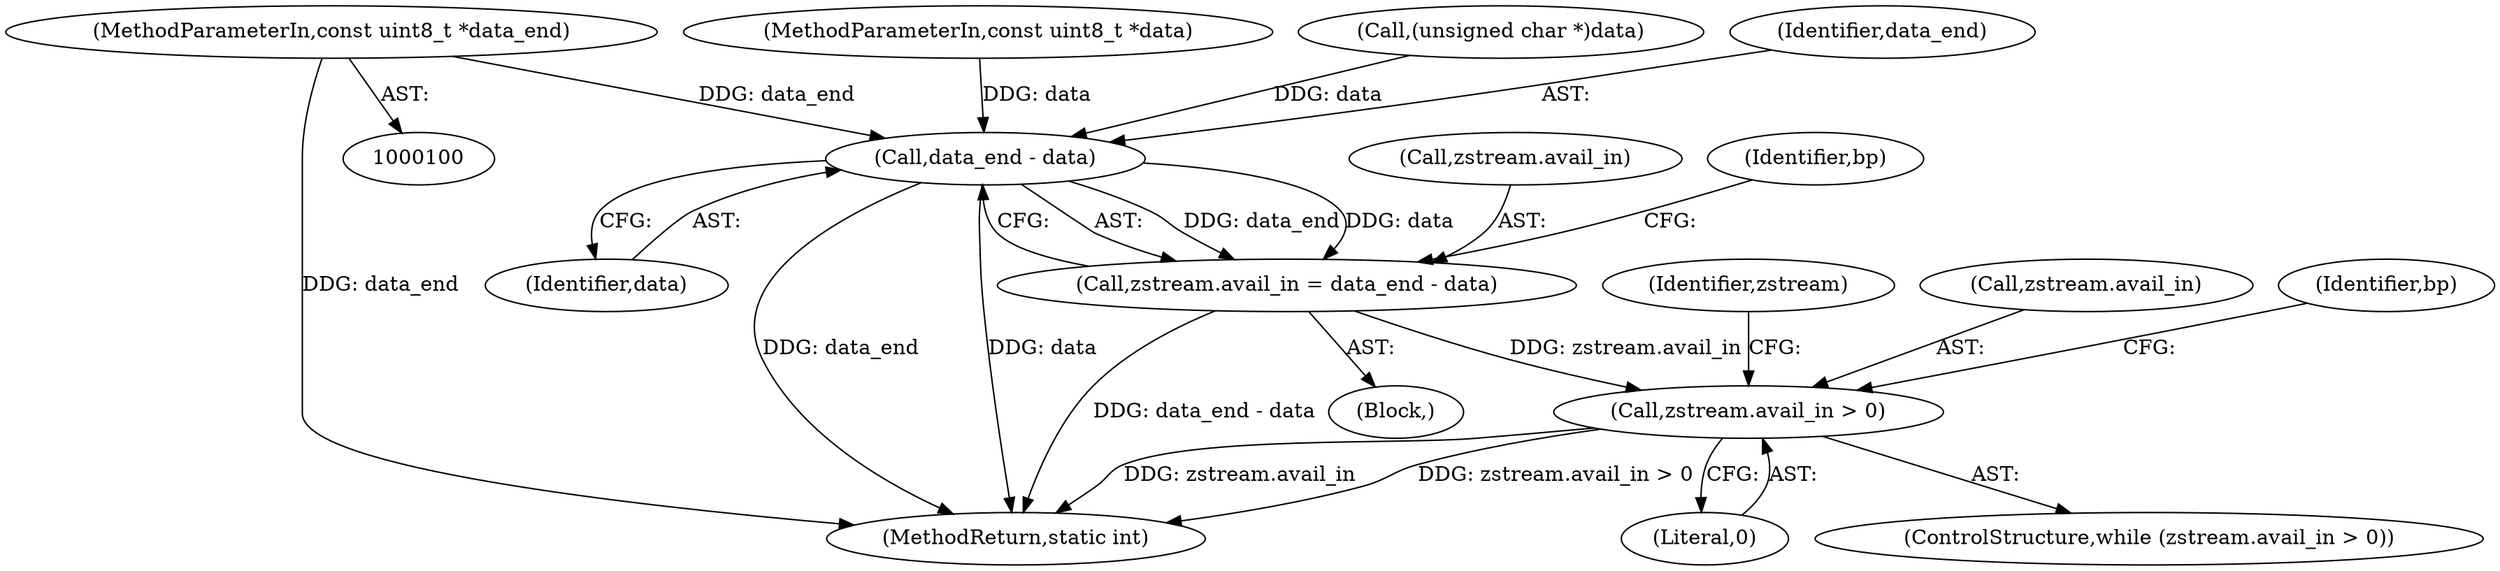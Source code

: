 digraph "0_FFmpeg_e371f031b942d73e02c090170975561fabd5c264@pointer" {
"1000103" [label="(MethodParameterIn,const uint8_t *data_end)"];
"1000143" [label="(Call,data_end - data)"];
"1000139" [label="(Call,zstream.avail_in = data_end - data)"];
"1000152" [label="(Call,zstream.avail_in > 0)"];
"1000156" [label="(Literal,0)"];
"1000152" [label="(Call,zstream.avail_in > 0)"];
"1000222" [label="(Identifier,zstream)"];
"1000145" [label="(Identifier,data)"];
"1000243" [label="(MethodReturn,static int)"];
"1000102" [label="(MethodParameterIn,const uint8_t *data)"];
"1000104" [label="(Block,)"];
"1000103" [label="(MethodParameterIn,const uint8_t *data_end)"];
"1000136" [label="(Call,(unsigned char *)data)"];
"1000143" [label="(Call,data_end - data)"];
"1000140" [label="(Call,zstream.avail_in)"];
"1000147" [label="(Identifier,bp)"];
"1000151" [label="(ControlStructure,while (zstream.avail_in > 0))"];
"1000153" [label="(Call,zstream.avail_in)"];
"1000144" [label="(Identifier,data_end)"];
"1000159" [label="(Identifier,bp)"];
"1000139" [label="(Call,zstream.avail_in = data_end - data)"];
"1000103" -> "1000100"  [label="AST: "];
"1000103" -> "1000243"  [label="DDG: data_end"];
"1000103" -> "1000143"  [label="DDG: data_end"];
"1000143" -> "1000139"  [label="AST: "];
"1000143" -> "1000145"  [label="CFG: "];
"1000144" -> "1000143"  [label="AST: "];
"1000145" -> "1000143"  [label="AST: "];
"1000139" -> "1000143"  [label="CFG: "];
"1000143" -> "1000243"  [label="DDG: data_end"];
"1000143" -> "1000243"  [label="DDG: data"];
"1000143" -> "1000139"  [label="DDG: data_end"];
"1000143" -> "1000139"  [label="DDG: data"];
"1000136" -> "1000143"  [label="DDG: data"];
"1000102" -> "1000143"  [label="DDG: data"];
"1000139" -> "1000104"  [label="AST: "];
"1000140" -> "1000139"  [label="AST: "];
"1000147" -> "1000139"  [label="CFG: "];
"1000139" -> "1000243"  [label="DDG: data_end - data"];
"1000139" -> "1000152"  [label="DDG: zstream.avail_in"];
"1000152" -> "1000151"  [label="AST: "];
"1000152" -> "1000156"  [label="CFG: "];
"1000153" -> "1000152"  [label="AST: "];
"1000156" -> "1000152"  [label="AST: "];
"1000159" -> "1000152"  [label="CFG: "];
"1000222" -> "1000152"  [label="CFG: "];
"1000152" -> "1000243"  [label="DDG: zstream.avail_in > 0"];
"1000152" -> "1000243"  [label="DDG: zstream.avail_in"];
}
